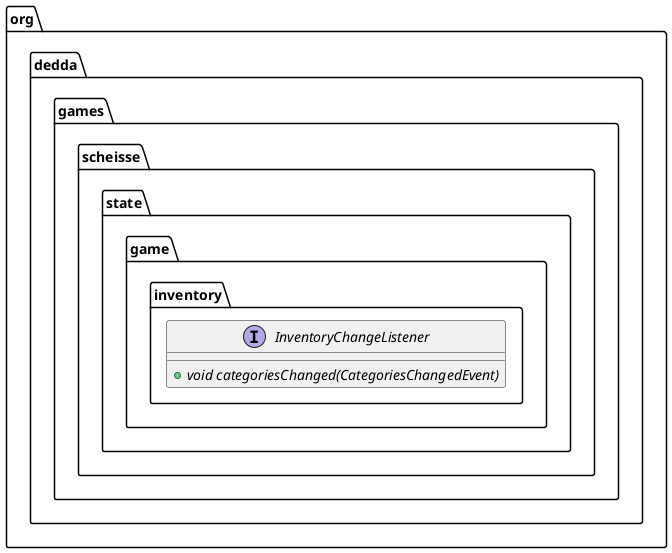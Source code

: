 @startuml
interface org.dedda.games.scheisse.state.game.inventory.InventoryChangeListener{
    + {abstract} void categoriesChanged(CategoriesChangedEvent)
}
@enduml